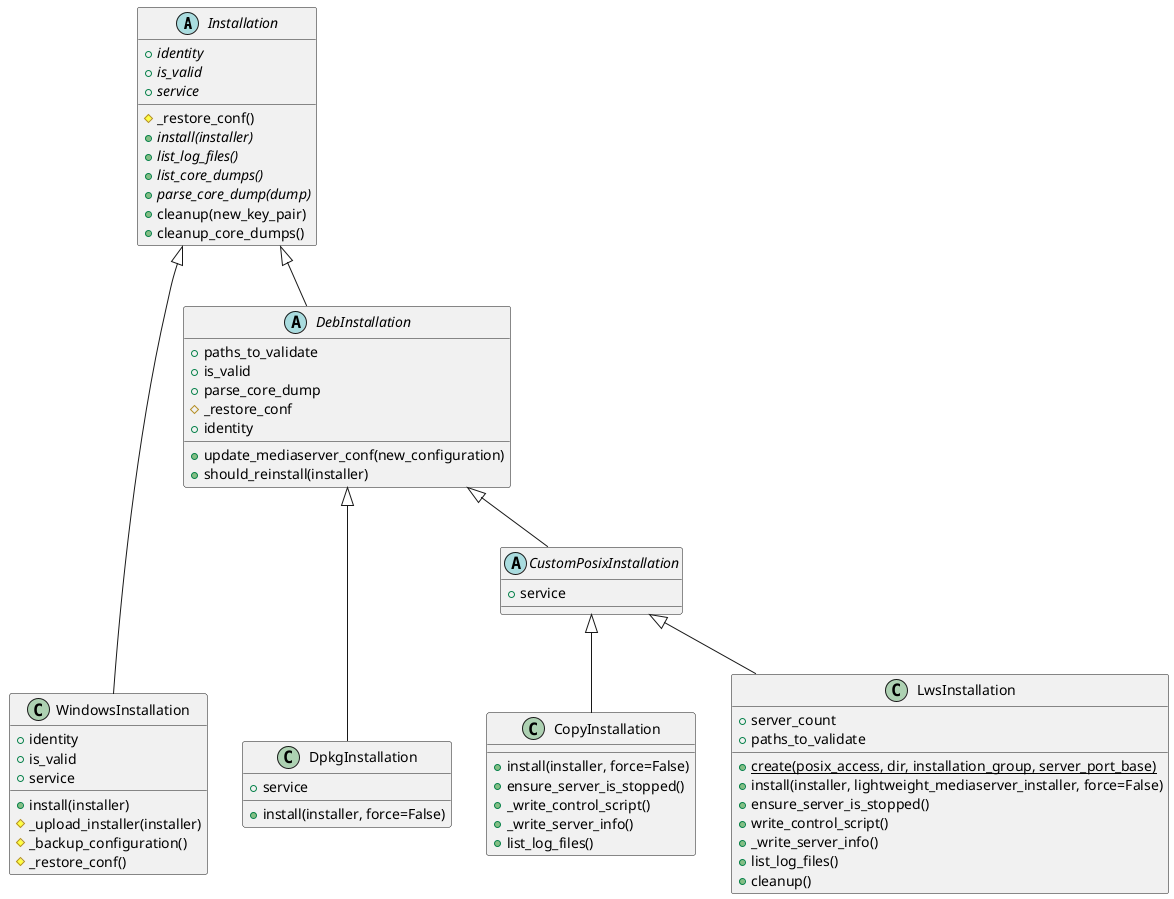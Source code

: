@startuml

abstract Installation {
    + {abstract} identity
    + {abstract} is_valid
    + {abstract} service
    # _restore_conf()
    + {abstract} install(installer)
    + {abstract} list_log_files()
    + {abstract} list_core_dumps()
    + {abstract} parse_core_dump(dump)
    + cleanup(new_key_pair)
    + cleanup_core_dumps()
}

Installation <|---- WindowsInstallation
class WindowsInstallation {
    + identity
    + is_valid
    + service
    + install(installer)
    # _upload_installer(installer)
    # _backup_configuration()
    # _restore_conf()
}

Installation <|-- DebInstallation
abstract DebInstallation {
    + paths_to_validate
    + is_valid
    + parse_core_dump
    # _restore_conf
    + update_mediaserver_conf(new_configuration)
    + identity
    + should_reinstall(installer)
}

DebInstallation <|--- DpkgInstallation
class DpkgInstallation {
    + service
    + install(installer, force=False)
}

DebInstallation <|-- CustomPosixInstallation
abstract CustomPosixInstallation {
    + service
}

CustomPosixInstallation <|-- CopyInstallation
class CopyInstallation {
    + install(installer, force=False)
    + ensure_server_is_stopped()
    + _write_control_script()
    + _write_server_info()
    + list_log_files()
}

CustomPosixInstallation <|-- LwsInstallation
class LwsInstallation {
    + {static} create(posix_access, dir, installation_group, server_port_base)
    + server_count
    + paths_to_validate
    + install(installer, lightweight_mediaserver_installer, force=False)
    + ensure_server_is_stopped()
    + write_control_script()
    + _write_server_info()
    + list_log_files()
    + cleanup()
}

@enduml
